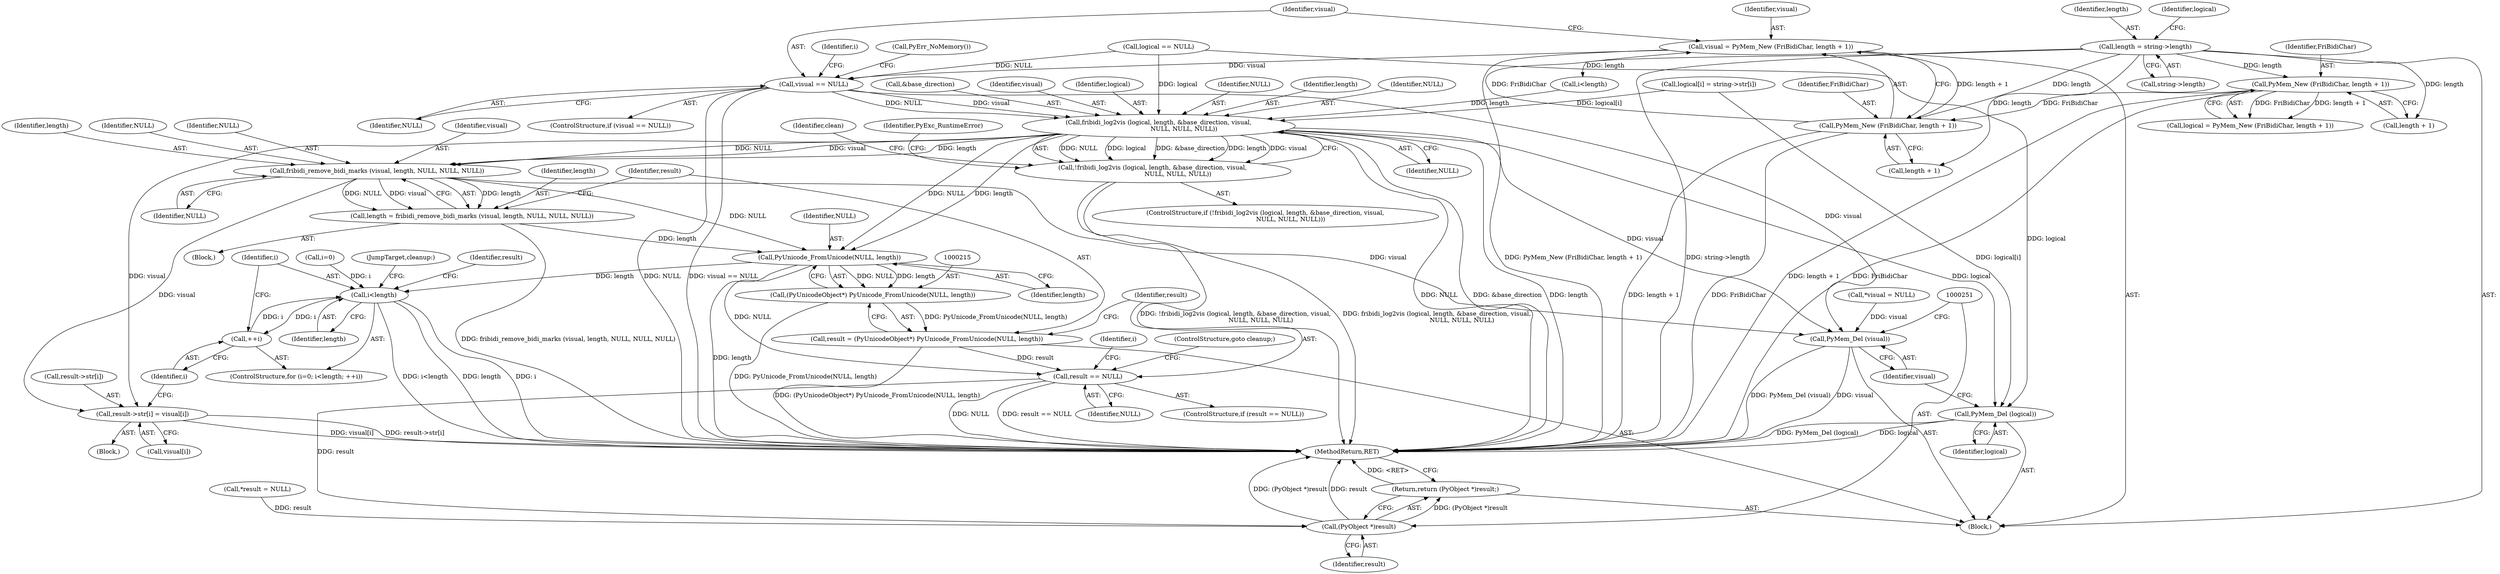 digraph "0_pyfribidi_d2860c655357975e7b32d84e6b45e98f0dcecd7a@pointer" {
"1000150" [label="(Call,visual = PyMem_New (FriBidiChar, length + 1))"];
"1000152" [label="(Call,PyMem_New (FriBidiChar, length + 1))"];
"1000138" [label="(Call,PyMem_New (FriBidiChar, length + 1))"];
"1000115" [label="(Call,length = string->length)"];
"1000158" [label="(Call,visual == NULL)"];
"1000187" [label="(Call,fribidi_log2vis (logical, length, &base_direction, visual,\n                          NULL, NULL, NULL))"];
"1000186" [label="(Call,!fribidi_log2vis (logical, length, &base_direction, visual,\n                          NULL, NULL, NULL))"];
"1000206" [label="(Call,fribidi_remove_bidi_marks (visual, length, NULL, NULL, NULL))"];
"1000204" [label="(Call,length = fribidi_remove_bidi_marks (visual, length, NULL, NULL, NULL))"];
"1000216" [label="(Call,PyUnicode_FromUnicode(NULL, length))"];
"1000214" [label="(Call,(PyUnicodeObject*) PyUnicode_FromUnicode(NULL, length))"];
"1000212" [label="(Call,result = (PyUnicodeObject*) PyUnicode_FromUnicode(NULL, length))"];
"1000220" [label="(Call,result == NULL)"];
"1000250" [label="(Call,(PyObject *)result)"];
"1000249" [label="(Return,return (PyObject *)result;)"];
"1000229" [label="(Call,i<length)"];
"1000232" [label="(Call,++i)"];
"1000235" [label="(Call,result->str[i] = visual[i])"];
"1000247" [label="(Call,PyMem_Del (visual))"];
"1000245" [label="(Call,PyMem_Del (logical))"];
"1000249" [label="(Return,return (PyObject *)result;)"];
"1000116" [label="(Identifier,length)"];
"1000226" [label="(Call,i=0)"];
"1000189" [label="(Identifier,length)"];
"1000206" [label="(Call,fribidi_remove_bidi_marks (visual, length, NULL, NULL, NULL))"];
"1000247" [label="(Call,PyMem_Del (visual))"];
"1000117" [label="(Call,string->length)"];
"1000125" [label="(Call,*visual = NULL)"];
"1000138" [label="(Call,PyMem_New (FriBidiChar, length + 1))"];
"1000220" [label="(Call,result == NULL)"];
"1000219" [label="(ControlStructure,if (result == NULL))"];
"1000244" [label="(JumpTarget,cleanup:)"];
"1000204" [label="(Call,length = fribidi_remove_bidi_marks (visual, length, NULL, NULL, NULL))"];
"1000235" [label="(Call,result->str[i] = visual[i])"];
"1000151" [label="(Identifier,visual)"];
"1000221" [label="(Identifier,result)"];
"1000157" [label="(ControlStructure,if (visual == NULL))"];
"1000232" [label="(Call,++i)"];
"1000136" [label="(Call,logical = PyMem_New (FriBidiChar, length + 1))"];
"1000115" [label="(Call,length = string->length)"];
"1000144" [label="(Call,logical == NULL)"];
"1000194" [label="(Identifier,NULL)"];
"1000166" [label="(Identifier,i)"];
"1000225" [label="(ControlStructure,for (i=0; i<length; ++i))"];
"1000212" [label="(Call,result = (PyUnicodeObject*) PyUnicode_FromUnicode(NULL, length))"];
"1000205" [label="(Identifier,length)"];
"1000174" [label="(Call,logical[i] = string->str[i])"];
"1000253" [label="(MethodReturn,RET)"];
"1000236" [label="(Call,result->str[i])"];
"1000213" [label="(Identifier,result)"];
"1000207" [label="(Identifier,visual)"];
"1000133" [label="(Call,*result = NULL)"];
"1000193" [label="(Identifier,NULL)"];
"1000230" [label="(Identifier,i)"];
"1000190" [label="(Call,&base_direction)"];
"1000186" [label="(Call,!fribidi_log2vis (logical, length, &base_direction, visual,\n                          NULL, NULL, NULL))"];
"1000208" [label="(Identifier,length)"];
"1000168" [label="(Call,i<length)"];
"1000187" [label="(Call,fribidi_log2vis (logical, length, &base_direction, visual,\n                          NULL, NULL, NULL))"];
"1000152" [label="(Call,PyMem_New (FriBidiChar, length + 1))"];
"1000150" [label="(Call,visual = PyMem_New (FriBidiChar, length + 1))"];
"1000211" [label="(Identifier,NULL)"];
"1000112" [label="(Block,)"];
"1000227" [label="(Identifier,i)"];
"1000216" [label="(Call,PyUnicode_FromUnicode(NULL, length))"];
"1000159" [label="(Identifier,visual)"];
"1000241" [label="(Call,visual[i])"];
"1000246" [label="(Identifier,logical)"];
"1000238" [label="(Identifier,result)"];
"1000224" [label="(ControlStructure,goto cleanup;)"];
"1000198" [label="(Identifier,PyExc_RuntimeError)"];
"1000222" [label="(Identifier,NULL)"];
"1000192" [label="(Identifier,visual)"];
"1000217" [label="(Identifier,NULL)"];
"1000158" [label="(Call,visual == NULL)"];
"1000195" [label="(Identifier,NULL)"];
"1000210" [label="(Identifier,NULL)"];
"1000231" [label="(Identifier,length)"];
"1000218" [label="(Identifier,length)"];
"1000185" [label="(ControlStructure,if (!fribidi_log2vis (logical, length, &base_direction, visual,\n                          NULL, NULL, NULL)))"];
"1000214" [label="(Call,(PyUnicodeObject*) PyUnicode_FromUnicode(NULL, length))"];
"1000203" [label="(Block,)"];
"1000245" [label="(Call,PyMem_Del (logical))"];
"1000252" [label="(Identifier,result)"];
"1000209" [label="(Identifier,NULL)"];
"1000233" [label="(Identifier,i)"];
"1000250" [label="(Call,(PyObject *)result)"];
"1000234" [label="(Block,)"];
"1000139" [label="(Identifier,FriBidiChar)"];
"1000122" [label="(Identifier,logical)"];
"1000154" [label="(Call,length + 1)"];
"1000160" [label="(Identifier,NULL)"];
"1000162" [label="(Call,PyErr_NoMemory())"];
"1000202" [label="(Identifier,clean)"];
"1000248" [label="(Identifier,visual)"];
"1000229" [label="(Call,i<length)"];
"1000153" [label="(Identifier,FriBidiChar)"];
"1000140" [label="(Call,length + 1)"];
"1000188" [label="(Identifier,logical)"];
"1000150" -> "1000112"  [label="AST: "];
"1000150" -> "1000152"  [label="CFG: "];
"1000151" -> "1000150"  [label="AST: "];
"1000152" -> "1000150"  [label="AST: "];
"1000159" -> "1000150"  [label="CFG: "];
"1000150" -> "1000253"  [label="DDG: PyMem_New (FriBidiChar, length + 1)"];
"1000152" -> "1000150"  [label="DDG: FriBidiChar"];
"1000152" -> "1000150"  [label="DDG: length + 1"];
"1000150" -> "1000158"  [label="DDG: visual"];
"1000152" -> "1000154"  [label="CFG: "];
"1000153" -> "1000152"  [label="AST: "];
"1000154" -> "1000152"  [label="AST: "];
"1000152" -> "1000253"  [label="DDG: FriBidiChar"];
"1000152" -> "1000253"  [label="DDG: length + 1"];
"1000138" -> "1000152"  [label="DDG: FriBidiChar"];
"1000115" -> "1000152"  [label="DDG: length"];
"1000138" -> "1000136"  [label="AST: "];
"1000138" -> "1000140"  [label="CFG: "];
"1000139" -> "1000138"  [label="AST: "];
"1000140" -> "1000138"  [label="AST: "];
"1000136" -> "1000138"  [label="CFG: "];
"1000138" -> "1000253"  [label="DDG: FriBidiChar"];
"1000138" -> "1000253"  [label="DDG: length + 1"];
"1000138" -> "1000136"  [label="DDG: FriBidiChar"];
"1000138" -> "1000136"  [label="DDG: length + 1"];
"1000115" -> "1000138"  [label="DDG: length"];
"1000115" -> "1000112"  [label="AST: "];
"1000115" -> "1000117"  [label="CFG: "];
"1000116" -> "1000115"  [label="AST: "];
"1000117" -> "1000115"  [label="AST: "];
"1000122" -> "1000115"  [label="CFG: "];
"1000115" -> "1000253"  [label="DDG: string->length"];
"1000115" -> "1000140"  [label="DDG: length"];
"1000115" -> "1000154"  [label="DDG: length"];
"1000115" -> "1000168"  [label="DDG: length"];
"1000158" -> "1000157"  [label="AST: "];
"1000158" -> "1000160"  [label="CFG: "];
"1000159" -> "1000158"  [label="AST: "];
"1000160" -> "1000158"  [label="AST: "];
"1000162" -> "1000158"  [label="CFG: "];
"1000166" -> "1000158"  [label="CFG: "];
"1000158" -> "1000253"  [label="DDG: NULL"];
"1000158" -> "1000253"  [label="DDG: visual == NULL"];
"1000144" -> "1000158"  [label="DDG: NULL"];
"1000158" -> "1000187"  [label="DDG: visual"];
"1000158" -> "1000187"  [label="DDG: NULL"];
"1000158" -> "1000247"  [label="DDG: visual"];
"1000187" -> "1000186"  [label="AST: "];
"1000187" -> "1000195"  [label="CFG: "];
"1000188" -> "1000187"  [label="AST: "];
"1000189" -> "1000187"  [label="AST: "];
"1000190" -> "1000187"  [label="AST: "];
"1000192" -> "1000187"  [label="AST: "];
"1000193" -> "1000187"  [label="AST: "];
"1000194" -> "1000187"  [label="AST: "];
"1000195" -> "1000187"  [label="AST: "];
"1000186" -> "1000187"  [label="CFG: "];
"1000187" -> "1000253"  [label="DDG: NULL"];
"1000187" -> "1000253"  [label="DDG: &base_direction"];
"1000187" -> "1000253"  [label="DDG: length"];
"1000187" -> "1000186"  [label="DDG: NULL"];
"1000187" -> "1000186"  [label="DDG: logical"];
"1000187" -> "1000186"  [label="DDG: &base_direction"];
"1000187" -> "1000186"  [label="DDG: length"];
"1000187" -> "1000186"  [label="DDG: visual"];
"1000144" -> "1000187"  [label="DDG: logical"];
"1000174" -> "1000187"  [label="DDG: logical[i]"];
"1000168" -> "1000187"  [label="DDG: length"];
"1000187" -> "1000206"  [label="DDG: visual"];
"1000187" -> "1000206"  [label="DDG: length"];
"1000187" -> "1000206"  [label="DDG: NULL"];
"1000187" -> "1000216"  [label="DDG: NULL"];
"1000187" -> "1000216"  [label="DDG: length"];
"1000187" -> "1000235"  [label="DDG: visual"];
"1000187" -> "1000245"  [label="DDG: logical"];
"1000187" -> "1000247"  [label="DDG: visual"];
"1000186" -> "1000185"  [label="AST: "];
"1000198" -> "1000186"  [label="CFG: "];
"1000202" -> "1000186"  [label="CFG: "];
"1000186" -> "1000253"  [label="DDG: fribidi_log2vis (logical, length, &base_direction, visual,\n                          NULL, NULL, NULL)"];
"1000186" -> "1000253"  [label="DDG: !fribidi_log2vis (logical, length, &base_direction, visual,\n                          NULL, NULL, NULL)"];
"1000206" -> "1000204"  [label="AST: "];
"1000206" -> "1000211"  [label="CFG: "];
"1000207" -> "1000206"  [label="AST: "];
"1000208" -> "1000206"  [label="AST: "];
"1000209" -> "1000206"  [label="AST: "];
"1000210" -> "1000206"  [label="AST: "];
"1000211" -> "1000206"  [label="AST: "];
"1000204" -> "1000206"  [label="CFG: "];
"1000206" -> "1000204"  [label="DDG: length"];
"1000206" -> "1000204"  [label="DDG: NULL"];
"1000206" -> "1000204"  [label="DDG: visual"];
"1000206" -> "1000216"  [label="DDG: NULL"];
"1000206" -> "1000235"  [label="DDG: visual"];
"1000206" -> "1000247"  [label="DDG: visual"];
"1000204" -> "1000203"  [label="AST: "];
"1000205" -> "1000204"  [label="AST: "];
"1000213" -> "1000204"  [label="CFG: "];
"1000204" -> "1000253"  [label="DDG: fribidi_remove_bidi_marks (visual, length, NULL, NULL, NULL)"];
"1000204" -> "1000216"  [label="DDG: length"];
"1000216" -> "1000214"  [label="AST: "];
"1000216" -> "1000218"  [label="CFG: "];
"1000217" -> "1000216"  [label="AST: "];
"1000218" -> "1000216"  [label="AST: "];
"1000214" -> "1000216"  [label="CFG: "];
"1000216" -> "1000253"  [label="DDG: length"];
"1000216" -> "1000214"  [label="DDG: NULL"];
"1000216" -> "1000214"  [label="DDG: length"];
"1000216" -> "1000220"  [label="DDG: NULL"];
"1000216" -> "1000229"  [label="DDG: length"];
"1000214" -> "1000212"  [label="AST: "];
"1000215" -> "1000214"  [label="AST: "];
"1000212" -> "1000214"  [label="CFG: "];
"1000214" -> "1000253"  [label="DDG: PyUnicode_FromUnicode(NULL, length)"];
"1000214" -> "1000212"  [label="DDG: PyUnicode_FromUnicode(NULL, length)"];
"1000212" -> "1000112"  [label="AST: "];
"1000213" -> "1000212"  [label="AST: "];
"1000221" -> "1000212"  [label="CFG: "];
"1000212" -> "1000253"  [label="DDG: (PyUnicodeObject*) PyUnicode_FromUnicode(NULL, length)"];
"1000212" -> "1000220"  [label="DDG: result"];
"1000220" -> "1000219"  [label="AST: "];
"1000220" -> "1000222"  [label="CFG: "];
"1000221" -> "1000220"  [label="AST: "];
"1000222" -> "1000220"  [label="AST: "];
"1000224" -> "1000220"  [label="CFG: "];
"1000227" -> "1000220"  [label="CFG: "];
"1000220" -> "1000253"  [label="DDG: NULL"];
"1000220" -> "1000253"  [label="DDG: result == NULL"];
"1000220" -> "1000250"  [label="DDG: result"];
"1000250" -> "1000249"  [label="AST: "];
"1000250" -> "1000252"  [label="CFG: "];
"1000251" -> "1000250"  [label="AST: "];
"1000252" -> "1000250"  [label="AST: "];
"1000249" -> "1000250"  [label="CFG: "];
"1000250" -> "1000253"  [label="DDG: result"];
"1000250" -> "1000253"  [label="DDG: (PyObject *)result"];
"1000250" -> "1000249"  [label="DDG: (PyObject *)result"];
"1000133" -> "1000250"  [label="DDG: result"];
"1000249" -> "1000112"  [label="AST: "];
"1000253" -> "1000249"  [label="CFG: "];
"1000249" -> "1000253"  [label="DDG: <RET>"];
"1000229" -> "1000225"  [label="AST: "];
"1000229" -> "1000231"  [label="CFG: "];
"1000230" -> "1000229"  [label="AST: "];
"1000231" -> "1000229"  [label="AST: "];
"1000238" -> "1000229"  [label="CFG: "];
"1000244" -> "1000229"  [label="CFG: "];
"1000229" -> "1000253"  [label="DDG: length"];
"1000229" -> "1000253"  [label="DDG: i<length"];
"1000229" -> "1000253"  [label="DDG: i"];
"1000226" -> "1000229"  [label="DDG: i"];
"1000232" -> "1000229"  [label="DDG: i"];
"1000229" -> "1000232"  [label="DDG: i"];
"1000232" -> "1000225"  [label="AST: "];
"1000232" -> "1000233"  [label="CFG: "];
"1000233" -> "1000232"  [label="AST: "];
"1000230" -> "1000232"  [label="CFG: "];
"1000235" -> "1000234"  [label="AST: "];
"1000235" -> "1000241"  [label="CFG: "];
"1000236" -> "1000235"  [label="AST: "];
"1000241" -> "1000235"  [label="AST: "];
"1000233" -> "1000235"  [label="CFG: "];
"1000235" -> "1000253"  [label="DDG: result->str[i]"];
"1000235" -> "1000253"  [label="DDG: visual[i]"];
"1000247" -> "1000112"  [label="AST: "];
"1000247" -> "1000248"  [label="CFG: "];
"1000248" -> "1000247"  [label="AST: "];
"1000251" -> "1000247"  [label="CFG: "];
"1000247" -> "1000253"  [label="DDG: visual"];
"1000247" -> "1000253"  [label="DDG: PyMem_Del (visual)"];
"1000125" -> "1000247"  [label="DDG: visual"];
"1000245" -> "1000112"  [label="AST: "];
"1000245" -> "1000246"  [label="CFG: "];
"1000246" -> "1000245"  [label="AST: "];
"1000248" -> "1000245"  [label="CFG: "];
"1000245" -> "1000253"  [label="DDG: PyMem_Del (logical)"];
"1000245" -> "1000253"  [label="DDG: logical"];
"1000144" -> "1000245"  [label="DDG: logical"];
"1000174" -> "1000245"  [label="DDG: logical[i]"];
}
